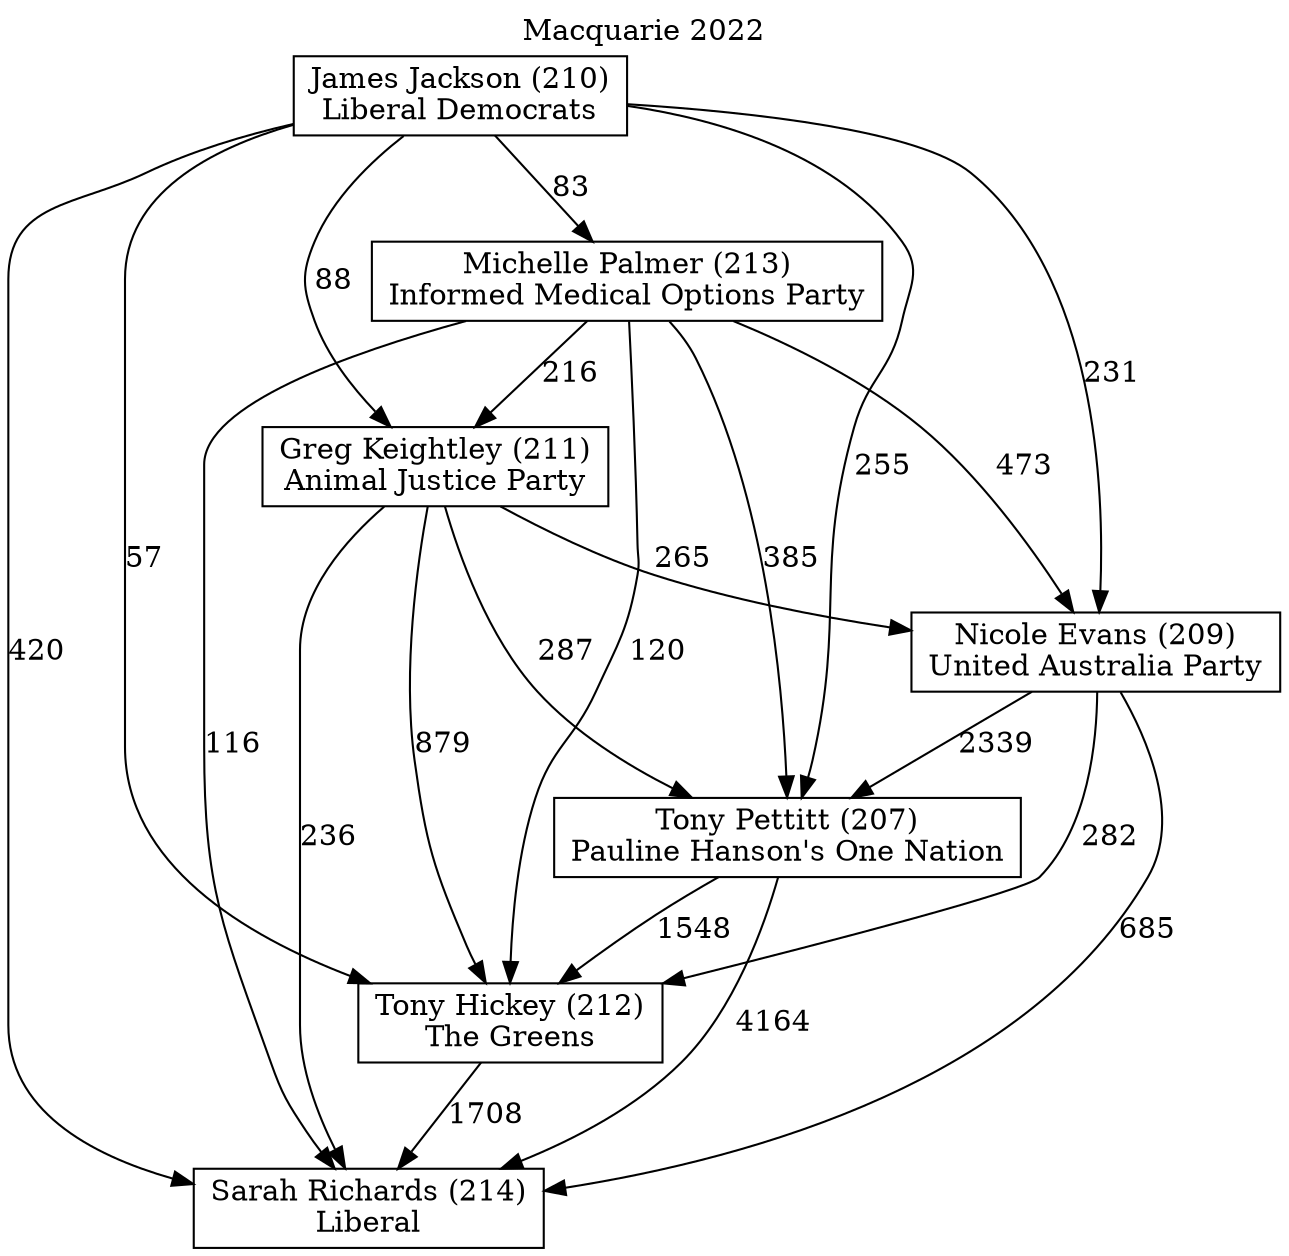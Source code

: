 // House preference flow
digraph "Sarah Richards (214)_Macquarie_2022" {
	graph [label="Macquarie 2022" labelloc=t mclimit=10]
	node [shape=box]
	"Sarah Richards (214)" [label="Sarah Richards (214)
Liberal"]
	"Tony Hickey (212)" [label="Tony Hickey (212)
The Greens"]
	"Tony Pettitt (207)" [label="Tony Pettitt (207)
Pauline Hanson's One Nation"]
	"Nicole Evans (209)" [label="Nicole Evans (209)
United Australia Party"]
	"Greg Keightley (211)" [label="Greg Keightley (211)
Animal Justice Party"]
	"Michelle Palmer (213)" [label="Michelle Palmer (213)
Informed Medical Options Party"]
	"James Jackson (210)" [label="James Jackson (210)
Liberal Democrats"]
	"Tony Hickey (212)" -> "Sarah Richards (214)" [label=1708]
	"Tony Pettitt (207)" -> "Tony Hickey (212)" [label=1548]
	"Nicole Evans (209)" -> "Tony Pettitt (207)" [label=2339]
	"Greg Keightley (211)" -> "Nicole Evans (209)" [label=265]
	"Michelle Palmer (213)" -> "Greg Keightley (211)" [label=216]
	"James Jackson (210)" -> "Michelle Palmer (213)" [label=83]
	"Tony Pettitt (207)" -> "Sarah Richards (214)" [label=4164]
	"Nicole Evans (209)" -> "Sarah Richards (214)" [label=685]
	"Greg Keightley (211)" -> "Sarah Richards (214)" [label=236]
	"Michelle Palmer (213)" -> "Sarah Richards (214)" [label=116]
	"James Jackson (210)" -> "Sarah Richards (214)" [label=420]
	"James Jackson (210)" -> "Greg Keightley (211)" [label=88]
	"Michelle Palmer (213)" -> "Nicole Evans (209)" [label=473]
	"James Jackson (210)" -> "Nicole Evans (209)" [label=231]
	"Greg Keightley (211)" -> "Tony Pettitt (207)" [label=287]
	"Michelle Palmer (213)" -> "Tony Pettitt (207)" [label=385]
	"James Jackson (210)" -> "Tony Pettitt (207)" [label=255]
	"Nicole Evans (209)" -> "Tony Hickey (212)" [label=282]
	"Greg Keightley (211)" -> "Tony Hickey (212)" [label=879]
	"Michelle Palmer (213)" -> "Tony Hickey (212)" [label=120]
	"James Jackson (210)" -> "Tony Hickey (212)" [label=57]
}
